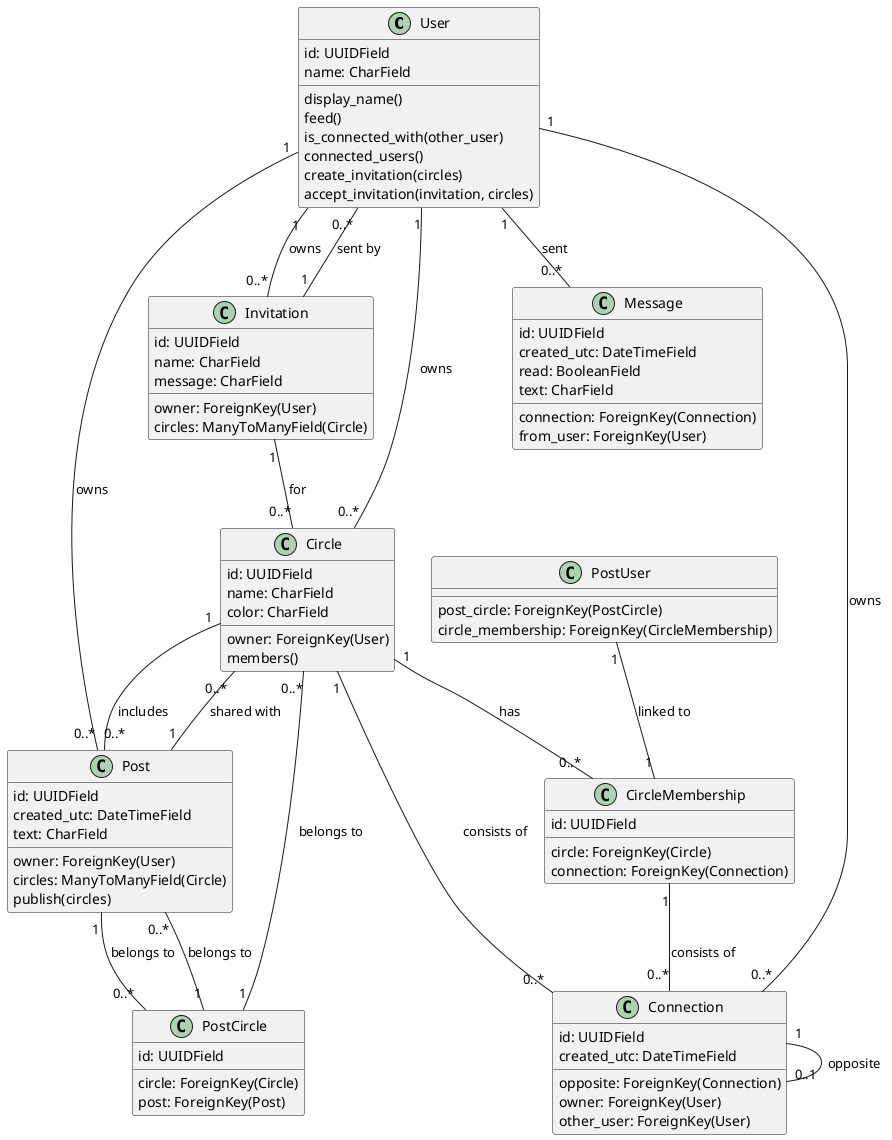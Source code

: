 @startuml

' Define entity class template
class User {
    id: UUIDField
    name: CharField
    display_name()
    feed()
    is_connected_with(other_user)
    connected_users()
    create_invitation(circles)
    accept_invitation(invitation, circles)
}

class Circle {
    id: UUIDField
    name: CharField
    color: CharField
    owner: ForeignKey(User)
    members()
}

class Connection {
    id: UUIDField
    created_utc: DateTimeField
    opposite: ForeignKey(Connection)
    owner: ForeignKey(User)
    other_user: ForeignKey(User)
}

class Invitation {
    id: UUIDField
    owner: ForeignKey(User)
    name: CharField
    message: CharField
    circles: ManyToManyField(Circle)
}

class Message {
    id: UUIDField
    connection: ForeignKey(Connection)
    from_user: ForeignKey(User)
    created_utc: DateTimeField
    read: BooleanField
    text: CharField
}

class Post {
    id: UUIDField
    created_utc: DateTimeField
    owner: ForeignKey(User)
    text: CharField
    circles: ManyToManyField(Circle)
    publish(circles)
}

class PostCircle {
    id: UUIDField
    circle: ForeignKey(Circle)
    post: ForeignKey(Post)
}

class CircleMembership {
    id: UUIDField
    circle: ForeignKey(Circle)
    connection: ForeignKey(Connection)
}

class PostUser {
    post_circle: ForeignKey(PostCircle)
    circle_membership: ForeignKey(CircleMembership)
}

' Define relationships between entities
User "1" -- "0..*" Circle : owns
User "1" -- "0..*" Connection : owns
User "1" -- "0..*" Invitation : owns
User "1" -- "0..*" Message : sent
User "1" -- "0..*" Post : owns

Circle "1" -- "0..*" Connection : consists of
Circle "1" -- "0..*" CircleMembership : has
Circle "1" -- "0..*" Post : includes

Connection "1" -- "0..1" Connection : opposite

Invitation "1" -- "0..*" Circle : for
Invitation "1" -- "0..*" User : sent by

Post "1" -- "0..*" PostCircle : belongs to
Post "1" -- "0..*" Circle : shared with

CircleMembership "1" -- "0..*" Connection : consists of

PostCircle "1" -- "0..*" Post : belongs to
PostCircle "1" -- "0..*" Circle : belongs to

PostUser "1" -- "1" CircleMembership : linked to

@enduml
